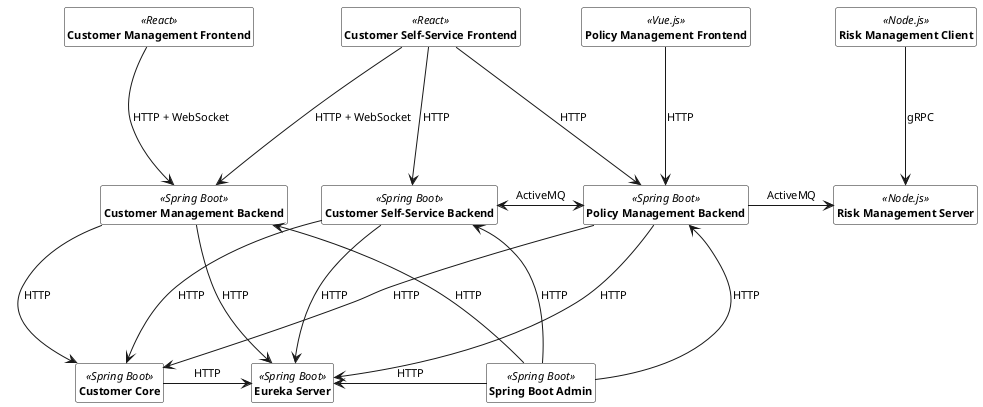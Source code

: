 @startuml
skinparam monochrome true
skinparam ClassBackgroundColor White
hide empty members
hide circle
skinparam defaultFontName Arial
skinparam defaultFontSize 11
skinparam classfontstyle bold

class "Customer Core" as CC <<Spring Boot>>
class "Customer Management Backend" as CMB <<Spring Boot>>
class "Customer Management Frontend" as CMF <<React>>
class "Customer Self-Service Backend" as CCB <<Spring Boot>>
class "Customer Self-Service Frontend" as CCF <<React>>
class "Policy Management Backend" as PMB <<Spring Boot>>
class "Policy Management Frontend" as PMF <<Vue.js>>
class "Risk Management Server" as RMS <<Node.js>>
class "Risk Management Client" as RMC <<Node.js>>
class "Spring Boot Admin" as SBA <<Spring Boot>>
class "Eureka Server" as ES <<Spring Boot>>

PMB -down--> CC : HTTP
CCB -down--> CC : HTTP
CMB -down--> CC : HTTP
PMB -down--> ES : HTTP
CCB -down--> ES : HTTP
CMB -down--> ES : HTTP
CC -right--> ES : HTTP
SBA -left--> ES : HTTP
CMF -down--> CMB : HTTP + WebSocket
CMF -[hidden]> CCF
CMB -[hidden]> CCB
CCF -down--> CMB : HTTP + WebSocket
CCF -down--> CCB : HTTP
CCF -down--> PMB : HTTP
PMF -down--> PMB : HTTP
RMC -down--> RMS : gRPC  
PMB -right--> RMS : ActiveMQ
CCB <--right--> PMB : ActiveMQ
SBA -up--> CMB : HTTP
SBA -up--> CCB : HTTP
SBA -up--> PMB : HTTP
@enduml